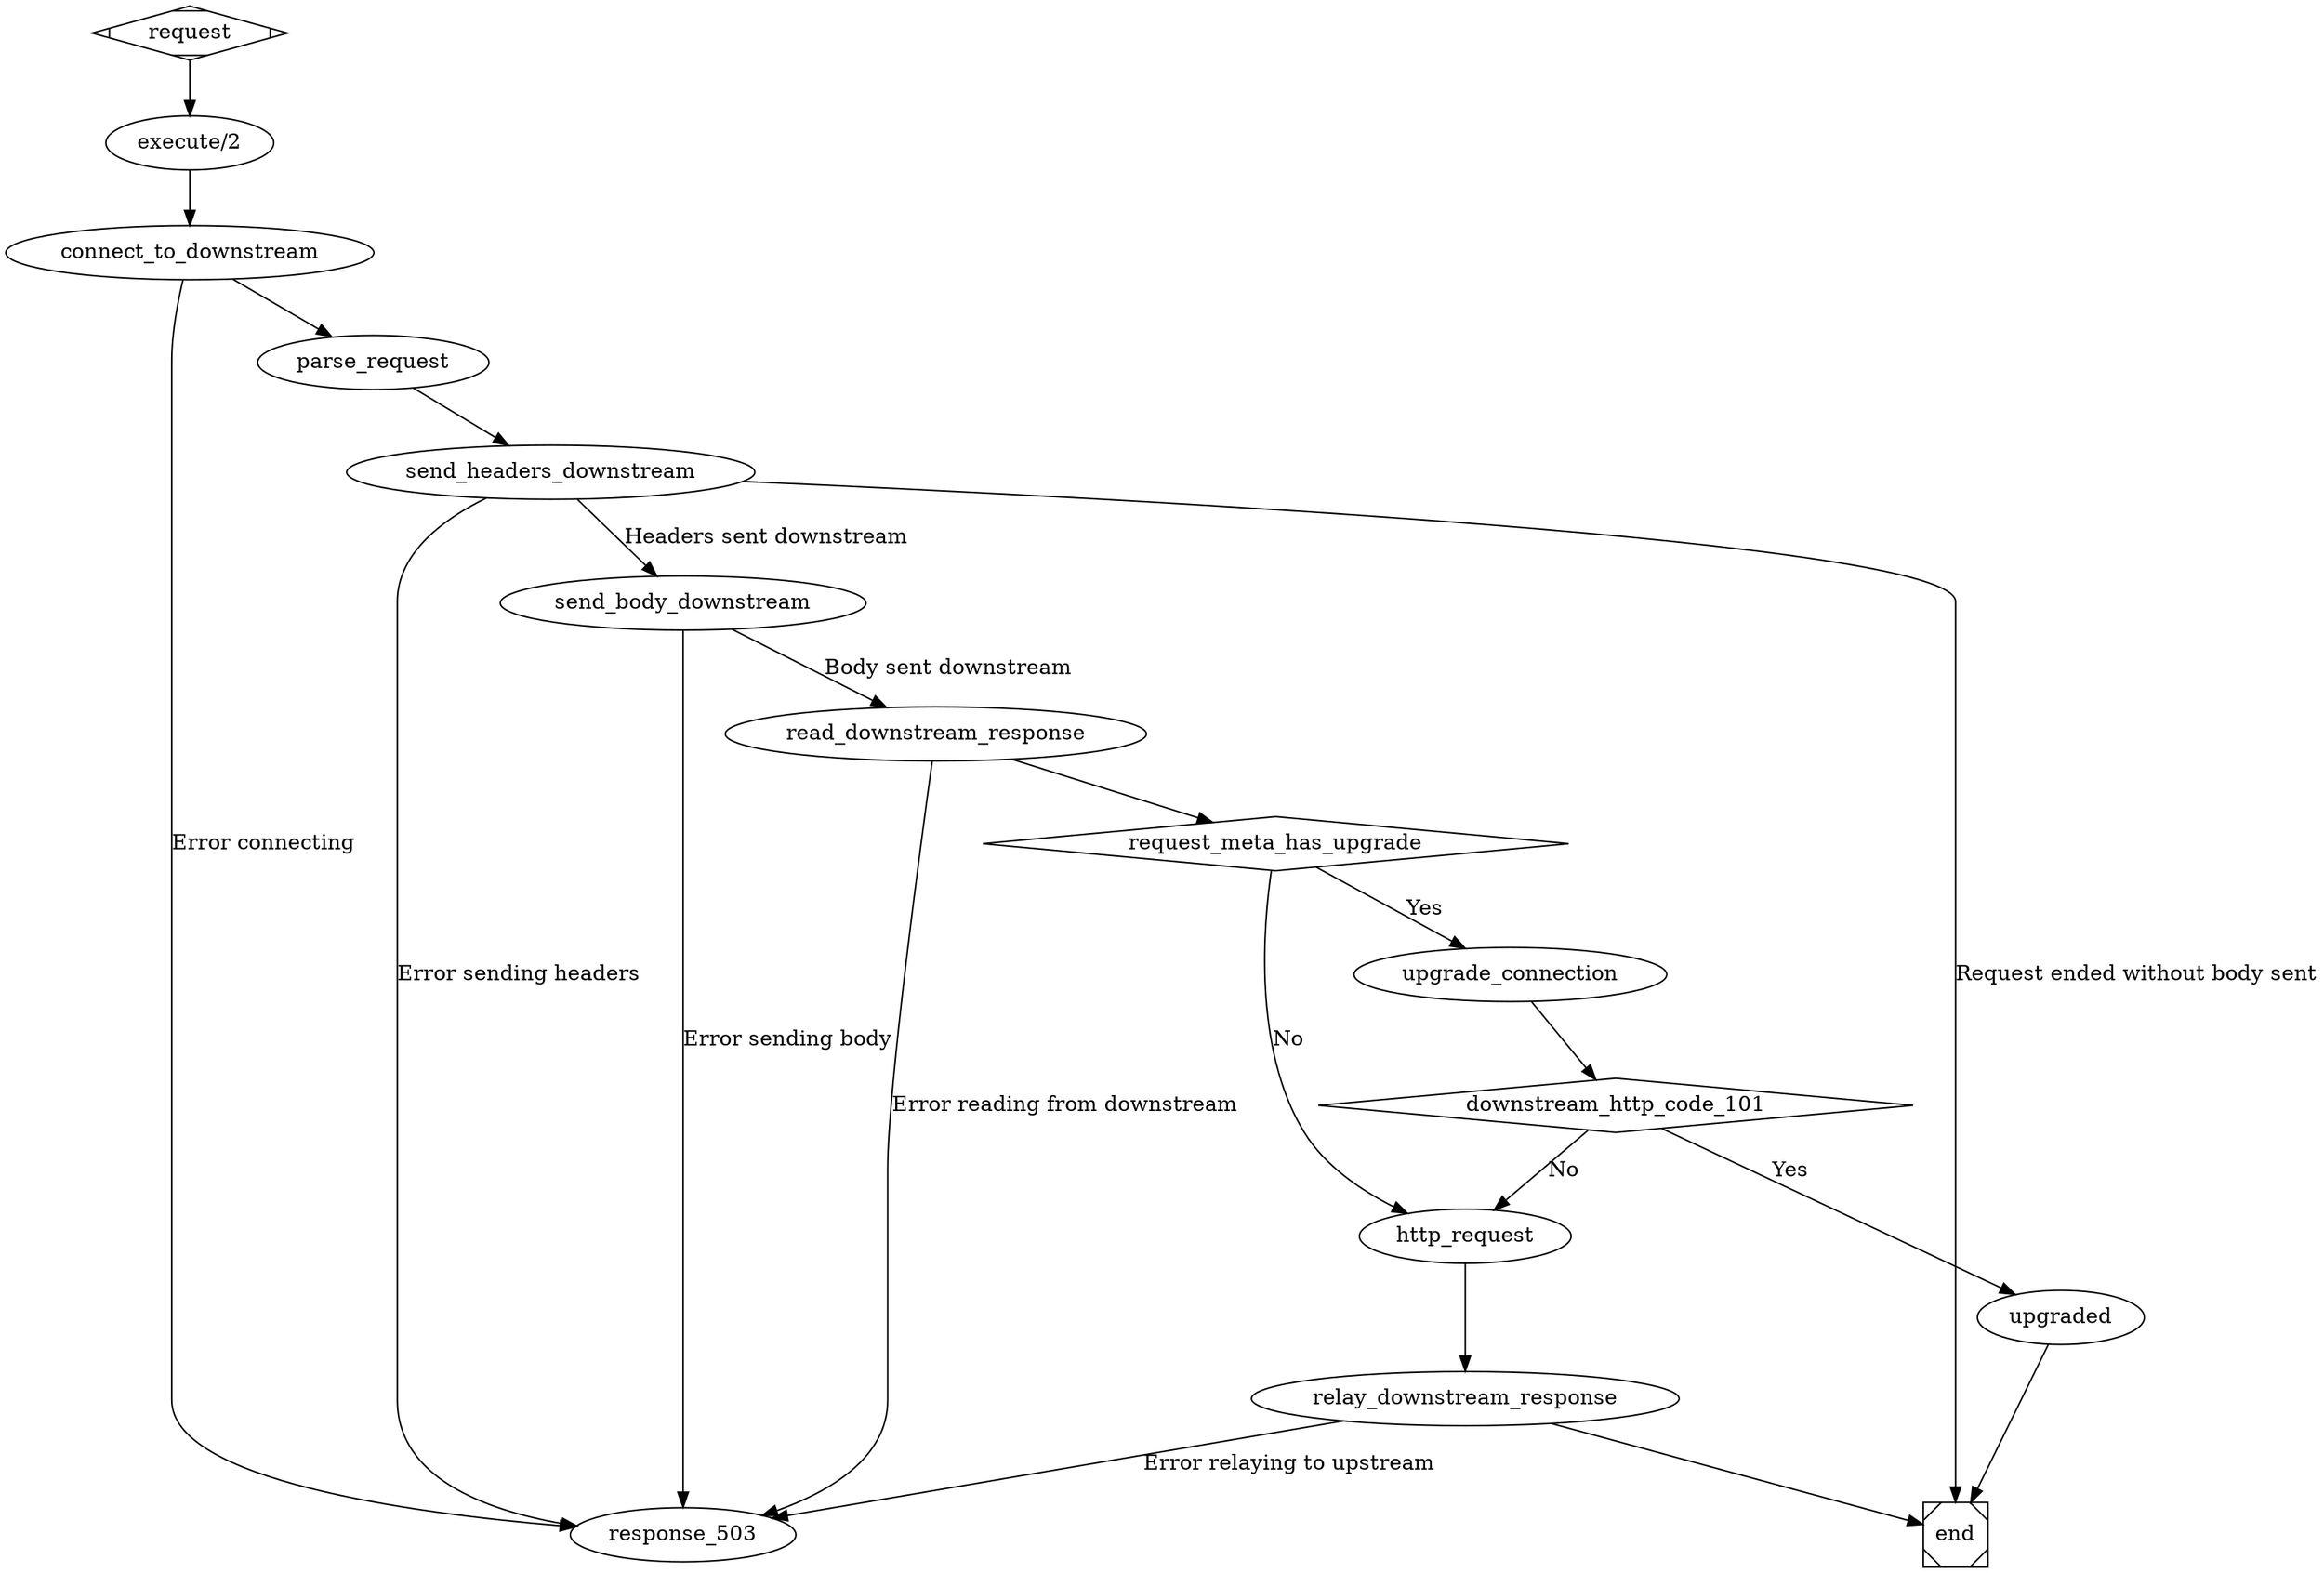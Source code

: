 digraph hstub_proxy_middleware {
        request [shape=Mdiamond];
        execute [label="execute/2"]
        request -> execute;
        execute -> connect_to_downstream;

        connect_to_downstream -> response_503 [label="Error connecting"];
        connect_to_downstream -> parse_request -> send_headers_downstream;

        send_headers_downstream -> response_503 [label="Error sending headers"];
        send_headers_downstream -> end [label="Request ended without body sent"];
        send_headers_downstream -> send_body_downstream [label="Headers sent downstream"];

        send_body_downstream -> response_503 [label="Error sending body"];
        send_body_downstream -> read_downstream_response [label="Body sent downstream"];

        read_downstream_response -> response_503 [label="Error reading from downstream"];
        read_downstream_response -> request_meta_has_upgrade;

        # Upgrade
        request_meta_has_upgrade [shape=diamond];
        request_meta_has_upgrade -> upgrade_connection [label="Yes"];
        upgrade_connection -> downstream_http_code_101;
        downstream_http_code_101 [shape=diamond];
        downstream_http_code_101 -> upgraded [label="Yes"];
        upgraded -> end;
        downstream_http_code_101 -> http_request [label="No"];

        # HTTP request
        request_meta_has_upgrade -> http_request [label="No"];
        http_request -> relay_downstream_response;
        relay_downstream_response -> response_503 [label="Error relaying to upstream"];
        relay_downstream_response -> end;
        end [shape=Msquare];
}